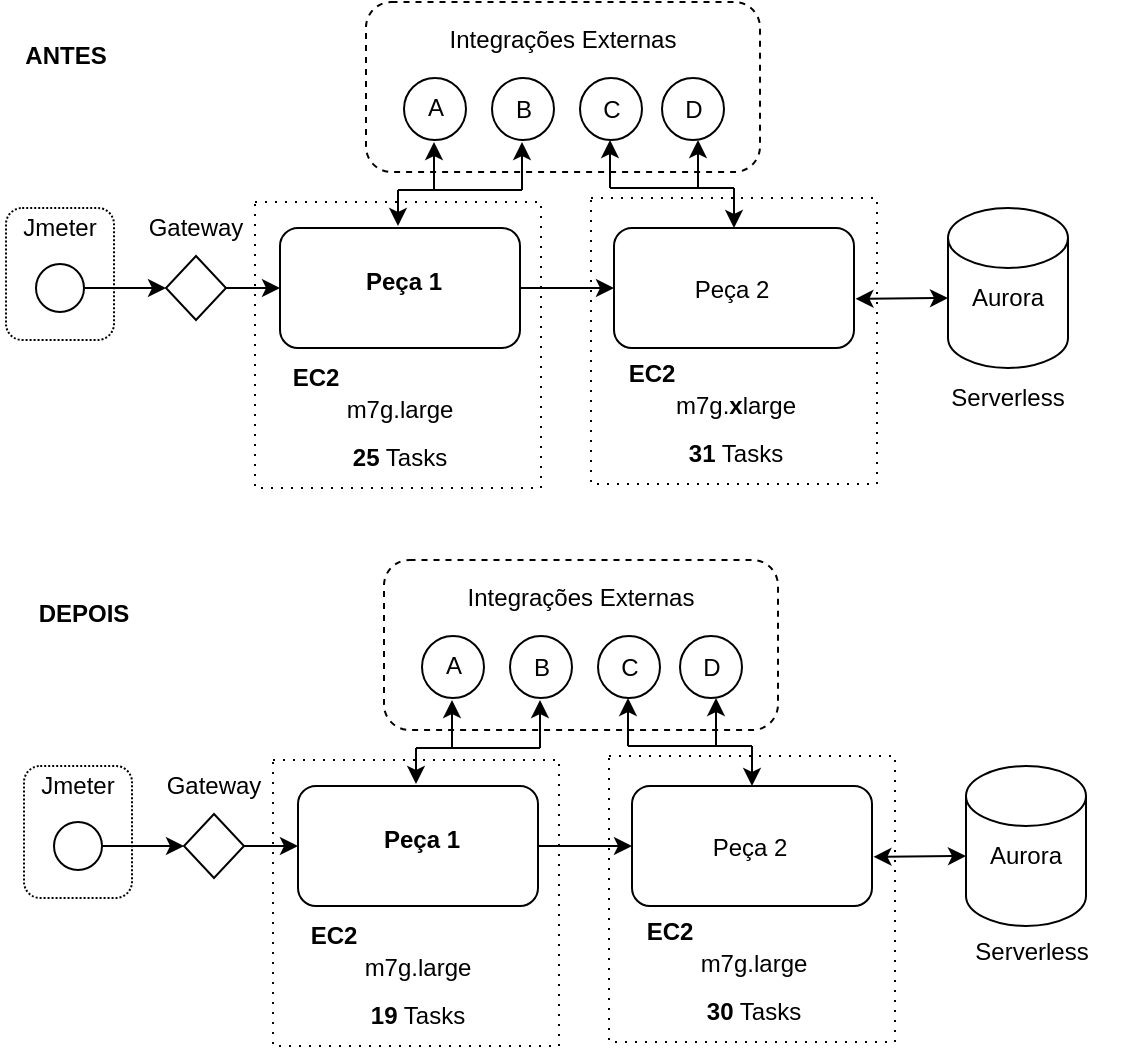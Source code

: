<mxfile version="22.0.5" type="device">
  <diagram name="Página-1" id="f_O_Oj1cNvFIWD0726kd">
    <mxGraphModel dx="1688" dy="634" grid="0" gridSize="10" guides="1" tooltips="1" connect="1" arrows="1" fold="1" page="1" pageScale="1" pageWidth="827" pageHeight="1169" math="0" shadow="0">
      <root>
        <mxCell id="0" />
        <mxCell id="1" parent="0" />
        <mxCell id="dim7RNq8vWVdTdWYIxd7-84" value="" style="whiteSpace=wrap;html=1;aspect=fixed;dashed=1;dashPattern=1 4;" vertex="1" parent="1">
          <mxGeometry x="427.5" y="123" width="143" height="143" as="geometry" />
        </mxCell>
        <mxCell id="dim7RNq8vWVdTdWYIxd7-85" value="&lt;b&gt;31&lt;/b&gt; Tasks" style="text;html=1;strokeColor=none;fillColor=none;align=center;verticalAlign=middle;whiteSpace=wrap;rounded=0;" vertex="1" parent="1">
          <mxGeometry x="470" y="236" width="60" height="30" as="geometry" />
        </mxCell>
        <mxCell id="dim7RNq8vWVdTdWYIxd7-86" value="m7g.&lt;b&gt;x&lt;/b&gt;large" style="text;html=1;strokeColor=none;fillColor=none;align=center;verticalAlign=middle;whiteSpace=wrap;rounded=0;" vertex="1" parent="1">
          <mxGeometry x="470.25" y="218" width="59.5" height="18" as="geometry" />
        </mxCell>
        <mxCell id="dim7RNq8vWVdTdWYIxd7-87" value="&lt;b&gt;EC2&lt;/b&gt;" style="text;html=1;strokeColor=none;fillColor=none;align=center;verticalAlign=middle;whiteSpace=wrap;rounded=0;" vertex="1" parent="1">
          <mxGeometry x="428" y="196" width="60" height="30" as="geometry" />
        </mxCell>
        <mxCell id="dim7RNq8vWVdTdWYIxd7-82" value="" style="whiteSpace=wrap;html=1;aspect=fixed;dashed=1;dashPattern=1 4;" vertex="1" parent="1">
          <mxGeometry x="259.5" y="125" width="143" height="143" as="geometry" />
        </mxCell>
        <mxCell id="dim7RNq8vWVdTdWYIxd7-36" value="" style="rounded=1;whiteSpace=wrap;html=1;dashed=1;dashPattern=1 1;" vertex="1" parent="1">
          <mxGeometry x="135" y="128" width="54" height="66" as="geometry" />
        </mxCell>
        <mxCell id="dim7RNq8vWVdTdWYIxd7-14" value="" style="rounded=1;whiteSpace=wrap;html=1;fillColor=none;dashed=1;" vertex="1" parent="1">
          <mxGeometry x="315" y="25" width="197" height="85" as="geometry" />
        </mxCell>
        <mxCell id="dim7RNq8vWVdTdWYIxd7-1" value="" style="shape=cylinder3;whiteSpace=wrap;html=1;boundedLbl=1;backgroundOutline=1;size=15;" vertex="1" parent="1">
          <mxGeometry x="606" y="128" width="60" height="80" as="geometry" />
        </mxCell>
        <mxCell id="dim7RNq8vWVdTdWYIxd7-2" value="" style="rounded=1;whiteSpace=wrap;html=1;" vertex="1" parent="1">
          <mxGeometry x="439" y="138" width="120" height="60" as="geometry" />
        </mxCell>
        <mxCell id="dim7RNq8vWVdTdWYIxd7-3" value="" style="rounded=1;whiteSpace=wrap;html=1;" vertex="1" parent="1">
          <mxGeometry x="272" y="138" width="120" height="60" as="geometry" />
        </mxCell>
        <mxCell id="dim7RNq8vWVdTdWYIxd7-4" value="Aurora" style="text;html=1;strokeColor=none;fillColor=none;align=center;verticalAlign=middle;whiteSpace=wrap;rounded=0;" vertex="1" parent="1">
          <mxGeometry x="606" y="158" width="60" height="30" as="geometry" />
        </mxCell>
        <mxCell id="dim7RNq8vWVdTdWYIxd7-8" value="" style="ellipse;whiteSpace=wrap;html=1;aspect=fixed;" vertex="1" parent="1">
          <mxGeometry x="334" y="63" width="31" height="31" as="geometry" />
        </mxCell>
        <mxCell id="dim7RNq8vWVdTdWYIxd7-9" value="" style="ellipse;whiteSpace=wrap;html=1;aspect=fixed;" vertex="1" parent="1">
          <mxGeometry x="378" y="63" width="31" height="31" as="geometry" />
        </mxCell>
        <mxCell id="dim7RNq8vWVdTdWYIxd7-10" value="" style="ellipse;whiteSpace=wrap;html=1;aspect=fixed;" vertex="1" parent="1">
          <mxGeometry x="422" y="63" width="31" height="31" as="geometry" />
        </mxCell>
        <mxCell id="dim7RNq8vWVdTdWYIxd7-11" value="" style="ellipse;whiteSpace=wrap;html=1;aspect=fixed;" vertex="1" parent="1">
          <mxGeometry x="463" y="63" width="31" height="31" as="geometry" />
        </mxCell>
        <mxCell id="dim7RNq8vWVdTdWYIxd7-12" value="" style="endArrow=classic;html=1;rounded=0;exitX=1;exitY=0.5;exitDx=0;exitDy=0;entryX=0;entryY=0.5;entryDx=0;entryDy=0;" edge="1" parent="1" source="dim7RNq8vWVdTdWYIxd7-3" target="dim7RNq8vWVdTdWYIxd7-2">
          <mxGeometry width="50" height="50" relative="1" as="geometry">
            <mxPoint x="555" y="278" as="sourcePoint" />
            <mxPoint x="605" y="228" as="targetPoint" />
          </mxGeometry>
        </mxCell>
        <mxCell id="dim7RNq8vWVdTdWYIxd7-13" value="" style="endArrow=classic;startArrow=classic;html=1;rounded=0;entryX=0;entryY=0.5;entryDx=0;entryDy=0;exitX=1.006;exitY=0.59;exitDx=0;exitDy=0;exitPerimeter=0;" edge="1" parent="1" source="dim7RNq8vWVdTdWYIxd7-2" target="dim7RNq8vWVdTdWYIxd7-4">
          <mxGeometry width="50" height="50" relative="1" as="geometry">
            <mxPoint x="562" y="171" as="sourcePoint" />
            <mxPoint x="605" y="228" as="targetPoint" />
          </mxGeometry>
        </mxCell>
        <mxCell id="dim7RNq8vWVdTdWYIxd7-15" value="Integrações Externas" style="text;html=1;strokeColor=none;fillColor=none;align=center;verticalAlign=middle;whiteSpace=wrap;rounded=0;" vertex="1" parent="1">
          <mxGeometry x="334" y="29" width="159" height="30" as="geometry" />
        </mxCell>
        <mxCell id="dim7RNq8vWVdTdWYIxd7-16" value="" style="endArrow=none;html=1;rounded=0;" edge="1" parent="1">
          <mxGeometry width="50" height="50" relative="1" as="geometry">
            <mxPoint x="331" y="119" as="sourcePoint" />
            <mxPoint x="393" y="119" as="targetPoint" />
          </mxGeometry>
        </mxCell>
        <mxCell id="dim7RNq8vWVdTdWYIxd7-18" value="" style="endArrow=classic;html=1;rounded=0;" edge="1" parent="1">
          <mxGeometry width="50" height="50" relative="1" as="geometry">
            <mxPoint x="349" y="119" as="sourcePoint" />
            <mxPoint x="349" y="95" as="targetPoint" />
          </mxGeometry>
        </mxCell>
        <mxCell id="dim7RNq8vWVdTdWYIxd7-19" value="" style="endArrow=classic;html=1;rounded=0;" edge="1" parent="1">
          <mxGeometry width="50" height="50" relative="1" as="geometry">
            <mxPoint x="393" y="119" as="sourcePoint" />
            <mxPoint x="393" y="95" as="targetPoint" />
          </mxGeometry>
        </mxCell>
        <mxCell id="dim7RNq8vWVdTdWYIxd7-20" value="" style="endArrow=classic;html=1;rounded=0;" edge="1" parent="1">
          <mxGeometry width="50" height="50" relative="1" as="geometry">
            <mxPoint x="331" y="119" as="sourcePoint" />
            <mxPoint x="331" y="137" as="targetPoint" />
          </mxGeometry>
        </mxCell>
        <mxCell id="dim7RNq8vWVdTdWYIxd7-22" value="" style="endArrow=none;html=1;rounded=0;" edge="1" parent="1">
          <mxGeometry width="50" height="50" relative="1" as="geometry">
            <mxPoint x="437" y="118" as="sourcePoint" />
            <mxPoint x="499" y="118" as="targetPoint" />
          </mxGeometry>
        </mxCell>
        <mxCell id="dim7RNq8vWVdTdWYIxd7-23" value="" style="endArrow=classic;html=1;rounded=0;" edge="1" parent="1">
          <mxGeometry width="50" height="50" relative="1" as="geometry">
            <mxPoint x="437" y="118" as="sourcePoint" />
            <mxPoint x="437" y="94" as="targetPoint" />
          </mxGeometry>
        </mxCell>
        <mxCell id="dim7RNq8vWVdTdWYIxd7-24" value="" style="endArrow=classic;html=1;rounded=0;" edge="1" parent="1">
          <mxGeometry width="50" height="50" relative="1" as="geometry">
            <mxPoint x="481" y="118" as="sourcePoint" />
            <mxPoint x="481" y="94" as="targetPoint" />
          </mxGeometry>
        </mxCell>
        <mxCell id="dim7RNq8vWVdTdWYIxd7-25" value="" style="endArrow=classic;html=1;rounded=0;entryX=0.5;entryY=0;entryDx=0;entryDy=0;" edge="1" parent="1" target="dim7RNq8vWVdTdWYIxd7-2">
          <mxGeometry width="50" height="50" relative="1" as="geometry">
            <mxPoint x="499" y="118" as="sourcePoint" />
            <mxPoint x="419" y="136" as="targetPoint" />
          </mxGeometry>
        </mxCell>
        <mxCell id="dim7RNq8vWVdTdWYIxd7-26" value="A" style="text;html=1;strokeColor=none;fillColor=none;align=center;verticalAlign=middle;whiteSpace=wrap;rounded=0;" vertex="1" parent="1">
          <mxGeometry x="319.5" y="63" width="60" height="30" as="geometry" />
        </mxCell>
        <mxCell id="dim7RNq8vWVdTdWYIxd7-27" value="B" style="text;html=1;strokeColor=none;fillColor=none;align=center;verticalAlign=middle;whiteSpace=wrap;rounded=0;" vertex="1" parent="1">
          <mxGeometry x="363.5" y="64" width="60" height="30" as="geometry" />
        </mxCell>
        <mxCell id="dim7RNq8vWVdTdWYIxd7-28" value="C" style="text;html=1;strokeColor=none;fillColor=none;align=center;verticalAlign=middle;whiteSpace=wrap;rounded=0;" vertex="1" parent="1">
          <mxGeometry x="407.5" y="64" width="60" height="30" as="geometry" />
        </mxCell>
        <mxCell id="dim7RNq8vWVdTdWYIxd7-29" value="D" style="text;html=1;strokeColor=none;fillColor=none;align=center;verticalAlign=middle;whiteSpace=wrap;rounded=0;" vertex="1" parent="1">
          <mxGeometry x="448.5" y="64" width="60" height="30" as="geometry" />
        </mxCell>
        <mxCell id="dim7RNq8vWVdTdWYIxd7-30" value="" style="rhombus;whiteSpace=wrap;html=1;" vertex="1" parent="1">
          <mxGeometry x="215" y="152" width="30" height="32" as="geometry" />
        </mxCell>
        <mxCell id="dim7RNq8vWVdTdWYIxd7-31" value="" style="endArrow=classic;html=1;rounded=0;entryX=0;entryY=0.5;entryDx=0;entryDy=0;exitX=1;exitY=0.5;exitDx=0;exitDy=0;" edge="1" parent="1" source="dim7RNq8vWVdTdWYIxd7-30" target="dim7RNq8vWVdTdWYIxd7-3">
          <mxGeometry width="50" height="50" relative="1" as="geometry">
            <mxPoint x="225" y="168" as="sourcePoint" />
            <mxPoint x="395" y="56" as="targetPoint" />
          </mxGeometry>
        </mxCell>
        <mxCell id="dim7RNq8vWVdTdWYIxd7-32" value="Gateway" style="text;html=1;strokeColor=none;fillColor=none;align=center;verticalAlign=middle;whiteSpace=wrap;rounded=0;" vertex="1" parent="1">
          <mxGeometry x="200" y="123" width="60" height="30" as="geometry" />
        </mxCell>
        <mxCell id="dim7RNq8vWVdTdWYIxd7-34" value="" style="ellipse;whiteSpace=wrap;html=1;aspect=fixed;" vertex="1" parent="1">
          <mxGeometry x="150" y="156" width="24" height="24" as="geometry" />
        </mxCell>
        <mxCell id="dim7RNq8vWVdTdWYIxd7-35" value="" style="endArrow=classic;html=1;rounded=0;entryX=0;entryY=0.5;entryDx=0;entryDy=0;exitX=1;exitY=0.5;exitDx=0;exitDy=0;" edge="1" parent="1" source="dim7RNq8vWVdTdWYIxd7-34" target="dim7RNq8vWVdTdWYIxd7-30">
          <mxGeometry width="50" height="50" relative="1" as="geometry">
            <mxPoint x="345" y="106" as="sourcePoint" />
            <mxPoint x="395" y="56" as="targetPoint" />
          </mxGeometry>
        </mxCell>
        <mxCell id="dim7RNq8vWVdTdWYIxd7-37" value="Jmeter" style="text;html=1;strokeColor=none;fillColor=none;align=center;verticalAlign=middle;whiteSpace=wrap;rounded=0;" vertex="1" parent="1">
          <mxGeometry x="132" y="123" width="60" height="30" as="geometry" />
        </mxCell>
        <mxCell id="dim7RNq8vWVdTdWYIxd7-38" value="Peça 2" style="text;html=1;strokeColor=none;fillColor=none;align=center;verticalAlign=middle;whiteSpace=wrap;rounded=0;" vertex="1" parent="1">
          <mxGeometry x="467.5" y="154" width="60" height="30" as="geometry" />
        </mxCell>
        <mxCell id="dim7RNq8vWVdTdWYIxd7-39" value="&lt;b&gt;Peça 1&lt;/b&gt;" style="text;html=1;strokeColor=none;fillColor=none;align=center;verticalAlign=middle;whiteSpace=wrap;rounded=0;" vertex="1" parent="1">
          <mxGeometry x="303.5" y="150" width="60" height="30" as="geometry" />
        </mxCell>
        <mxCell id="dim7RNq8vWVdTdWYIxd7-41" value="&lt;b&gt;25&lt;/b&gt; Tasks" style="text;html=1;strokeColor=none;fillColor=none;align=center;verticalAlign=middle;whiteSpace=wrap;rounded=0;" vertex="1" parent="1">
          <mxGeometry x="302" y="238" width="60" height="30" as="geometry" />
        </mxCell>
        <mxCell id="dim7RNq8vWVdTdWYIxd7-42" value="Serverless" style="text;html=1;strokeColor=none;fillColor=none;align=center;verticalAlign=middle;whiteSpace=wrap;rounded=0;" vertex="1" parent="1">
          <mxGeometry x="588" y="208" width="96" height="30" as="geometry" />
        </mxCell>
        <mxCell id="dim7RNq8vWVdTdWYIxd7-43" value="&lt;b&gt;ANTES&lt;/b&gt;" style="text;html=1;strokeColor=none;fillColor=none;align=center;verticalAlign=middle;whiteSpace=wrap;rounded=0;" vertex="1" parent="1">
          <mxGeometry x="135" y="37" width="60" height="30" as="geometry" />
        </mxCell>
        <mxCell id="dim7RNq8vWVdTdWYIxd7-81" value="m7g.large" style="text;html=1;strokeColor=none;fillColor=none;align=center;verticalAlign=middle;whiteSpace=wrap;rounded=0;" vertex="1" parent="1">
          <mxGeometry x="302.25" y="220" width="59.5" height="18" as="geometry" />
        </mxCell>
        <mxCell id="dim7RNq8vWVdTdWYIxd7-83" value="&lt;b&gt;EC2&lt;/b&gt;" style="text;html=1;strokeColor=none;fillColor=none;align=center;verticalAlign=middle;whiteSpace=wrap;rounded=0;" vertex="1" parent="1">
          <mxGeometry x="260" y="198" width="60" height="30" as="geometry" />
        </mxCell>
        <mxCell id="dim7RNq8vWVdTdWYIxd7-88" value="" style="whiteSpace=wrap;html=1;aspect=fixed;dashed=1;dashPattern=1 4;" vertex="1" parent="1">
          <mxGeometry x="436.5" y="402" width="143" height="143" as="geometry" />
        </mxCell>
        <mxCell id="dim7RNq8vWVdTdWYIxd7-89" value="&lt;b&gt;30&lt;/b&gt; Tasks" style="text;html=1;strokeColor=none;fillColor=none;align=center;verticalAlign=middle;whiteSpace=wrap;rounded=0;" vertex="1" parent="1">
          <mxGeometry x="479" y="515" width="60" height="30" as="geometry" />
        </mxCell>
        <mxCell id="dim7RNq8vWVdTdWYIxd7-90" value="m7g.large" style="text;html=1;strokeColor=none;fillColor=none;align=center;verticalAlign=middle;whiteSpace=wrap;rounded=0;" vertex="1" parent="1">
          <mxGeometry x="479.25" y="497" width="59.5" height="18" as="geometry" />
        </mxCell>
        <mxCell id="dim7RNq8vWVdTdWYIxd7-91" value="&lt;b&gt;EC2&lt;/b&gt;" style="text;html=1;strokeColor=none;fillColor=none;align=center;verticalAlign=middle;whiteSpace=wrap;rounded=0;" vertex="1" parent="1">
          <mxGeometry x="437" y="475" width="60" height="30" as="geometry" />
        </mxCell>
        <mxCell id="dim7RNq8vWVdTdWYIxd7-92" value="" style="whiteSpace=wrap;html=1;aspect=fixed;dashed=1;dashPattern=1 4;" vertex="1" parent="1">
          <mxGeometry x="268.5" y="404" width="143" height="143" as="geometry" />
        </mxCell>
        <mxCell id="dim7RNq8vWVdTdWYIxd7-93" value="" style="rounded=1;whiteSpace=wrap;html=1;dashed=1;dashPattern=1 1;" vertex="1" parent="1">
          <mxGeometry x="144" y="407" width="54" height="66" as="geometry" />
        </mxCell>
        <mxCell id="dim7RNq8vWVdTdWYIxd7-94" value="" style="rounded=1;whiteSpace=wrap;html=1;fillColor=none;dashed=1;" vertex="1" parent="1">
          <mxGeometry x="324" y="304" width="197" height="85" as="geometry" />
        </mxCell>
        <mxCell id="dim7RNq8vWVdTdWYIxd7-95" value="" style="shape=cylinder3;whiteSpace=wrap;html=1;boundedLbl=1;backgroundOutline=1;size=15;" vertex="1" parent="1">
          <mxGeometry x="615" y="407" width="60" height="80" as="geometry" />
        </mxCell>
        <mxCell id="dim7RNq8vWVdTdWYIxd7-96" value="" style="rounded=1;whiteSpace=wrap;html=1;" vertex="1" parent="1">
          <mxGeometry x="448" y="417" width="120" height="60" as="geometry" />
        </mxCell>
        <mxCell id="dim7RNq8vWVdTdWYIxd7-97" value="" style="rounded=1;whiteSpace=wrap;html=1;" vertex="1" parent="1">
          <mxGeometry x="281" y="417" width="120" height="60" as="geometry" />
        </mxCell>
        <mxCell id="dim7RNq8vWVdTdWYIxd7-98" value="Aurora" style="text;html=1;strokeColor=none;fillColor=none;align=center;verticalAlign=middle;whiteSpace=wrap;rounded=0;" vertex="1" parent="1">
          <mxGeometry x="615" y="437" width="60" height="30" as="geometry" />
        </mxCell>
        <mxCell id="dim7RNq8vWVdTdWYIxd7-99" value="" style="ellipse;whiteSpace=wrap;html=1;aspect=fixed;" vertex="1" parent="1">
          <mxGeometry x="343" y="342" width="31" height="31" as="geometry" />
        </mxCell>
        <mxCell id="dim7RNq8vWVdTdWYIxd7-100" value="" style="ellipse;whiteSpace=wrap;html=1;aspect=fixed;" vertex="1" parent="1">
          <mxGeometry x="387" y="342" width="31" height="31" as="geometry" />
        </mxCell>
        <mxCell id="dim7RNq8vWVdTdWYIxd7-101" value="" style="ellipse;whiteSpace=wrap;html=1;aspect=fixed;" vertex="1" parent="1">
          <mxGeometry x="431" y="342" width="31" height="31" as="geometry" />
        </mxCell>
        <mxCell id="dim7RNq8vWVdTdWYIxd7-102" value="" style="ellipse;whiteSpace=wrap;html=1;aspect=fixed;" vertex="1" parent="1">
          <mxGeometry x="472" y="342" width="31" height="31" as="geometry" />
        </mxCell>
        <mxCell id="dim7RNq8vWVdTdWYIxd7-103" value="" style="endArrow=classic;html=1;rounded=0;exitX=1;exitY=0.5;exitDx=0;exitDy=0;entryX=0;entryY=0.5;entryDx=0;entryDy=0;" edge="1" parent="1" source="dim7RNq8vWVdTdWYIxd7-97" target="dim7RNq8vWVdTdWYIxd7-96">
          <mxGeometry width="50" height="50" relative="1" as="geometry">
            <mxPoint x="564" y="557" as="sourcePoint" />
            <mxPoint x="614" y="507" as="targetPoint" />
          </mxGeometry>
        </mxCell>
        <mxCell id="dim7RNq8vWVdTdWYIxd7-104" value="" style="endArrow=classic;startArrow=classic;html=1;rounded=0;entryX=0;entryY=0.5;entryDx=0;entryDy=0;exitX=1.006;exitY=0.59;exitDx=0;exitDy=0;exitPerimeter=0;" edge="1" parent="1" source="dim7RNq8vWVdTdWYIxd7-96" target="dim7RNq8vWVdTdWYIxd7-98">
          <mxGeometry width="50" height="50" relative="1" as="geometry">
            <mxPoint x="571" y="450" as="sourcePoint" />
            <mxPoint x="614" y="507" as="targetPoint" />
          </mxGeometry>
        </mxCell>
        <mxCell id="dim7RNq8vWVdTdWYIxd7-105" value="Integrações Externas" style="text;html=1;strokeColor=none;fillColor=none;align=center;verticalAlign=middle;whiteSpace=wrap;rounded=0;" vertex="1" parent="1">
          <mxGeometry x="343" y="308" width="159" height="30" as="geometry" />
        </mxCell>
        <mxCell id="dim7RNq8vWVdTdWYIxd7-106" value="" style="endArrow=none;html=1;rounded=0;" edge="1" parent="1">
          <mxGeometry width="50" height="50" relative="1" as="geometry">
            <mxPoint x="340" y="398" as="sourcePoint" />
            <mxPoint x="402" y="398" as="targetPoint" />
          </mxGeometry>
        </mxCell>
        <mxCell id="dim7RNq8vWVdTdWYIxd7-107" value="" style="endArrow=classic;html=1;rounded=0;" edge="1" parent="1">
          <mxGeometry width="50" height="50" relative="1" as="geometry">
            <mxPoint x="358" y="398" as="sourcePoint" />
            <mxPoint x="358" y="374" as="targetPoint" />
          </mxGeometry>
        </mxCell>
        <mxCell id="dim7RNq8vWVdTdWYIxd7-108" value="" style="endArrow=classic;html=1;rounded=0;" edge="1" parent="1">
          <mxGeometry width="50" height="50" relative="1" as="geometry">
            <mxPoint x="402" y="398" as="sourcePoint" />
            <mxPoint x="402" y="374" as="targetPoint" />
          </mxGeometry>
        </mxCell>
        <mxCell id="dim7RNq8vWVdTdWYIxd7-109" value="" style="endArrow=classic;html=1;rounded=0;" edge="1" parent="1">
          <mxGeometry width="50" height="50" relative="1" as="geometry">
            <mxPoint x="340" y="398" as="sourcePoint" />
            <mxPoint x="340" y="416" as="targetPoint" />
          </mxGeometry>
        </mxCell>
        <mxCell id="dim7RNq8vWVdTdWYIxd7-110" value="" style="endArrow=none;html=1;rounded=0;" edge="1" parent="1">
          <mxGeometry width="50" height="50" relative="1" as="geometry">
            <mxPoint x="446" y="397" as="sourcePoint" />
            <mxPoint x="508" y="397" as="targetPoint" />
          </mxGeometry>
        </mxCell>
        <mxCell id="dim7RNq8vWVdTdWYIxd7-111" value="" style="endArrow=classic;html=1;rounded=0;" edge="1" parent="1">
          <mxGeometry width="50" height="50" relative="1" as="geometry">
            <mxPoint x="446" y="397" as="sourcePoint" />
            <mxPoint x="446" y="373" as="targetPoint" />
          </mxGeometry>
        </mxCell>
        <mxCell id="dim7RNq8vWVdTdWYIxd7-112" value="" style="endArrow=classic;html=1;rounded=0;" edge="1" parent="1">
          <mxGeometry width="50" height="50" relative="1" as="geometry">
            <mxPoint x="490" y="397" as="sourcePoint" />
            <mxPoint x="490" y="373" as="targetPoint" />
          </mxGeometry>
        </mxCell>
        <mxCell id="dim7RNq8vWVdTdWYIxd7-113" value="" style="endArrow=classic;html=1;rounded=0;entryX=0.5;entryY=0;entryDx=0;entryDy=0;" edge="1" parent="1" target="dim7RNq8vWVdTdWYIxd7-96">
          <mxGeometry width="50" height="50" relative="1" as="geometry">
            <mxPoint x="508" y="397" as="sourcePoint" />
            <mxPoint x="428" y="415" as="targetPoint" />
          </mxGeometry>
        </mxCell>
        <mxCell id="dim7RNq8vWVdTdWYIxd7-114" value="A" style="text;html=1;strokeColor=none;fillColor=none;align=center;verticalAlign=middle;whiteSpace=wrap;rounded=0;" vertex="1" parent="1">
          <mxGeometry x="328.5" y="342" width="60" height="30" as="geometry" />
        </mxCell>
        <mxCell id="dim7RNq8vWVdTdWYIxd7-115" value="B" style="text;html=1;strokeColor=none;fillColor=none;align=center;verticalAlign=middle;whiteSpace=wrap;rounded=0;" vertex="1" parent="1">
          <mxGeometry x="372.5" y="343" width="60" height="30" as="geometry" />
        </mxCell>
        <mxCell id="dim7RNq8vWVdTdWYIxd7-116" value="C" style="text;html=1;strokeColor=none;fillColor=none;align=center;verticalAlign=middle;whiteSpace=wrap;rounded=0;" vertex="1" parent="1">
          <mxGeometry x="416.5" y="343" width="60" height="30" as="geometry" />
        </mxCell>
        <mxCell id="dim7RNq8vWVdTdWYIxd7-117" value="D" style="text;html=1;strokeColor=none;fillColor=none;align=center;verticalAlign=middle;whiteSpace=wrap;rounded=0;" vertex="1" parent="1">
          <mxGeometry x="457.5" y="343" width="60" height="30" as="geometry" />
        </mxCell>
        <mxCell id="dim7RNq8vWVdTdWYIxd7-118" value="" style="rhombus;whiteSpace=wrap;html=1;" vertex="1" parent="1">
          <mxGeometry x="224" y="431" width="30" height="32" as="geometry" />
        </mxCell>
        <mxCell id="dim7RNq8vWVdTdWYIxd7-119" value="" style="endArrow=classic;html=1;rounded=0;entryX=0;entryY=0.5;entryDx=0;entryDy=0;exitX=1;exitY=0.5;exitDx=0;exitDy=0;" edge="1" parent="1" source="dim7RNq8vWVdTdWYIxd7-118" target="dim7RNq8vWVdTdWYIxd7-97">
          <mxGeometry width="50" height="50" relative="1" as="geometry">
            <mxPoint x="234" y="447" as="sourcePoint" />
            <mxPoint x="404" y="335" as="targetPoint" />
          </mxGeometry>
        </mxCell>
        <mxCell id="dim7RNq8vWVdTdWYIxd7-120" value="Gateway" style="text;html=1;strokeColor=none;fillColor=none;align=center;verticalAlign=middle;whiteSpace=wrap;rounded=0;" vertex="1" parent="1">
          <mxGeometry x="209" y="402" width="60" height="30" as="geometry" />
        </mxCell>
        <mxCell id="dim7RNq8vWVdTdWYIxd7-121" value="" style="ellipse;whiteSpace=wrap;html=1;aspect=fixed;" vertex="1" parent="1">
          <mxGeometry x="159" y="435" width="24" height="24" as="geometry" />
        </mxCell>
        <mxCell id="dim7RNq8vWVdTdWYIxd7-122" value="" style="endArrow=classic;html=1;rounded=0;entryX=0;entryY=0.5;entryDx=0;entryDy=0;exitX=1;exitY=0.5;exitDx=0;exitDy=0;" edge="1" parent="1" source="dim7RNq8vWVdTdWYIxd7-121" target="dim7RNq8vWVdTdWYIxd7-118">
          <mxGeometry width="50" height="50" relative="1" as="geometry">
            <mxPoint x="354" y="385" as="sourcePoint" />
            <mxPoint x="404" y="335" as="targetPoint" />
          </mxGeometry>
        </mxCell>
        <mxCell id="dim7RNq8vWVdTdWYIxd7-123" value="Jmeter" style="text;html=1;strokeColor=none;fillColor=none;align=center;verticalAlign=middle;whiteSpace=wrap;rounded=0;" vertex="1" parent="1">
          <mxGeometry x="141" y="402" width="60" height="30" as="geometry" />
        </mxCell>
        <mxCell id="dim7RNq8vWVdTdWYIxd7-124" value="Peça 2" style="text;html=1;strokeColor=none;fillColor=none;align=center;verticalAlign=middle;whiteSpace=wrap;rounded=0;" vertex="1" parent="1">
          <mxGeometry x="476.5" y="433" width="60" height="30" as="geometry" />
        </mxCell>
        <mxCell id="dim7RNq8vWVdTdWYIxd7-125" value="&lt;b&gt;Peça 1&lt;/b&gt;" style="text;html=1;strokeColor=none;fillColor=none;align=center;verticalAlign=middle;whiteSpace=wrap;rounded=0;" vertex="1" parent="1">
          <mxGeometry x="312.5" y="429" width="60" height="30" as="geometry" />
        </mxCell>
        <mxCell id="dim7RNq8vWVdTdWYIxd7-126" value="&lt;b&gt;19&lt;/b&gt; Tasks" style="text;html=1;strokeColor=none;fillColor=none;align=center;verticalAlign=middle;whiteSpace=wrap;rounded=0;" vertex="1" parent="1">
          <mxGeometry x="311" y="517" width="60" height="30" as="geometry" />
        </mxCell>
        <mxCell id="dim7RNq8vWVdTdWYIxd7-128" value="&lt;b&gt;DEPOIS&lt;/b&gt;" style="text;html=1;strokeColor=none;fillColor=none;align=center;verticalAlign=middle;whiteSpace=wrap;rounded=0;" vertex="1" parent="1">
          <mxGeometry x="144" y="316" width="60" height="30" as="geometry" />
        </mxCell>
        <mxCell id="dim7RNq8vWVdTdWYIxd7-129" value="m7g.large" style="text;html=1;strokeColor=none;fillColor=none;align=center;verticalAlign=middle;whiteSpace=wrap;rounded=0;" vertex="1" parent="1">
          <mxGeometry x="311.25" y="499" width="59.5" height="18" as="geometry" />
        </mxCell>
        <mxCell id="dim7RNq8vWVdTdWYIxd7-130" value="&lt;b&gt;EC2&lt;/b&gt;" style="text;html=1;strokeColor=none;fillColor=none;align=center;verticalAlign=middle;whiteSpace=wrap;rounded=0;" vertex="1" parent="1">
          <mxGeometry x="269" y="477" width="60" height="30" as="geometry" />
        </mxCell>
        <mxCell id="dim7RNq8vWVdTdWYIxd7-131" value="Serverless" style="text;html=1;strokeColor=none;fillColor=none;align=center;verticalAlign=middle;whiteSpace=wrap;rounded=0;" vertex="1" parent="1">
          <mxGeometry x="600" y="485" width="96" height="30" as="geometry" />
        </mxCell>
      </root>
    </mxGraphModel>
  </diagram>
</mxfile>
